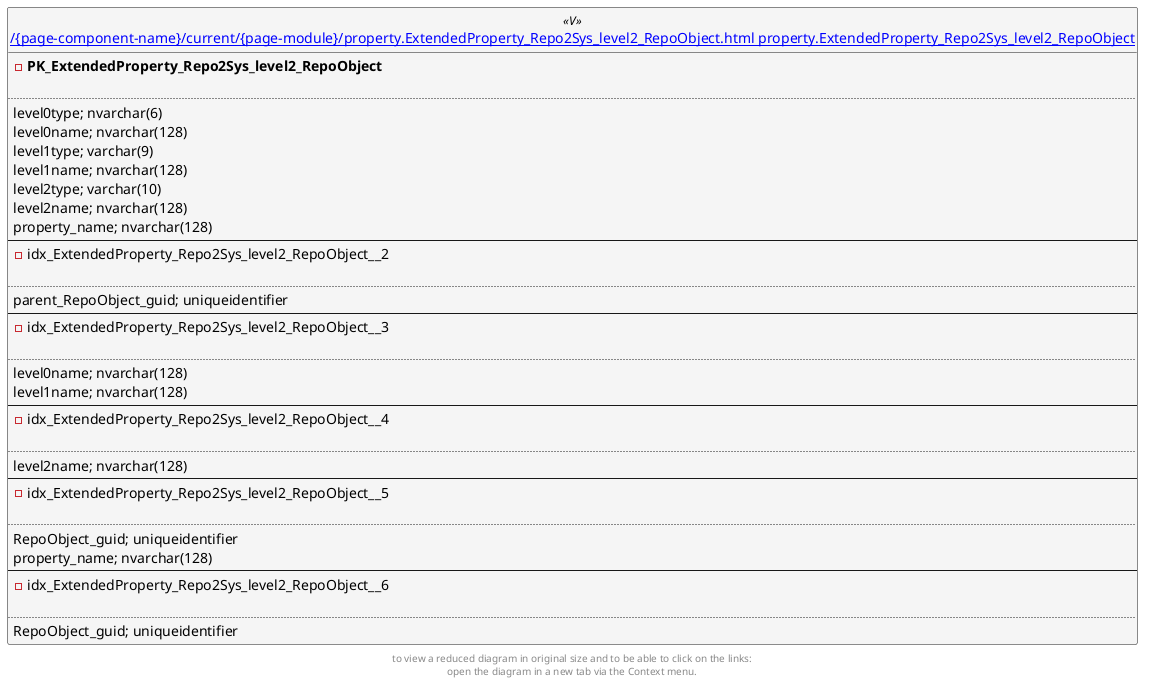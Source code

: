 @startuml
left to right direction
'top to bottom direction
hide circle
'avoide "." issues:
set namespaceSeparator none


skinparam class {
  BackgroundColor White
  BackgroundColor<<FN>> Yellow
  BackgroundColor<<FS>> Yellow
  BackgroundColor<<FT>> LightGray
  BackgroundColor<<IF>> Yellow
  BackgroundColor<<IS>> Yellow
  BackgroundColor<<P>> Aqua
  BackgroundColor<<PC>> Aqua
  BackgroundColor<<SN>> Yellow
  BackgroundColor<<SO>> SlateBlue
  BackgroundColor<<TF>> LightGray
  BackgroundColor<<TR>> Tomato
  BackgroundColor<<U>> White
  BackgroundColor<<V>> WhiteSmoke
  BackgroundColor<<X>> Aqua
}


entity "[[{site-url}/{page-component-name}/current/{page-module}/property.ExtendedProperty_Repo2Sys_level2_RepoObject.html property.ExtendedProperty_Repo2Sys_level2_RepoObject]]" as property.ExtendedProperty_Repo2Sys_level2_RepoObject << V >> {
- **PK_ExtendedProperty_Repo2Sys_level2_RepoObject**

..
level0type; nvarchar(6)
level0name; nvarchar(128)
level1type; varchar(9)
level1name; nvarchar(128)
level2type; varchar(10)
level2name; nvarchar(128)
property_name; nvarchar(128)
--
- idx_ExtendedProperty_Repo2Sys_level2_RepoObject__2

..
parent_RepoObject_guid; uniqueidentifier
--
- idx_ExtendedProperty_Repo2Sys_level2_RepoObject__3

..
level0name; nvarchar(128)
level1name; nvarchar(128)
--
- idx_ExtendedProperty_Repo2Sys_level2_RepoObject__4

..
level2name; nvarchar(128)
--
- idx_ExtendedProperty_Repo2Sys_level2_RepoObject__5

..
RepoObject_guid; uniqueidentifier
property_name; nvarchar(128)
--
- idx_ExtendedProperty_Repo2Sys_level2_RepoObject__6

..
RepoObject_guid; uniqueidentifier
}


footer
to view a reduced diagram in original size and to be able to click on the links:
open the diagram in a new tab via the Context menu.
end footer

@enduml

